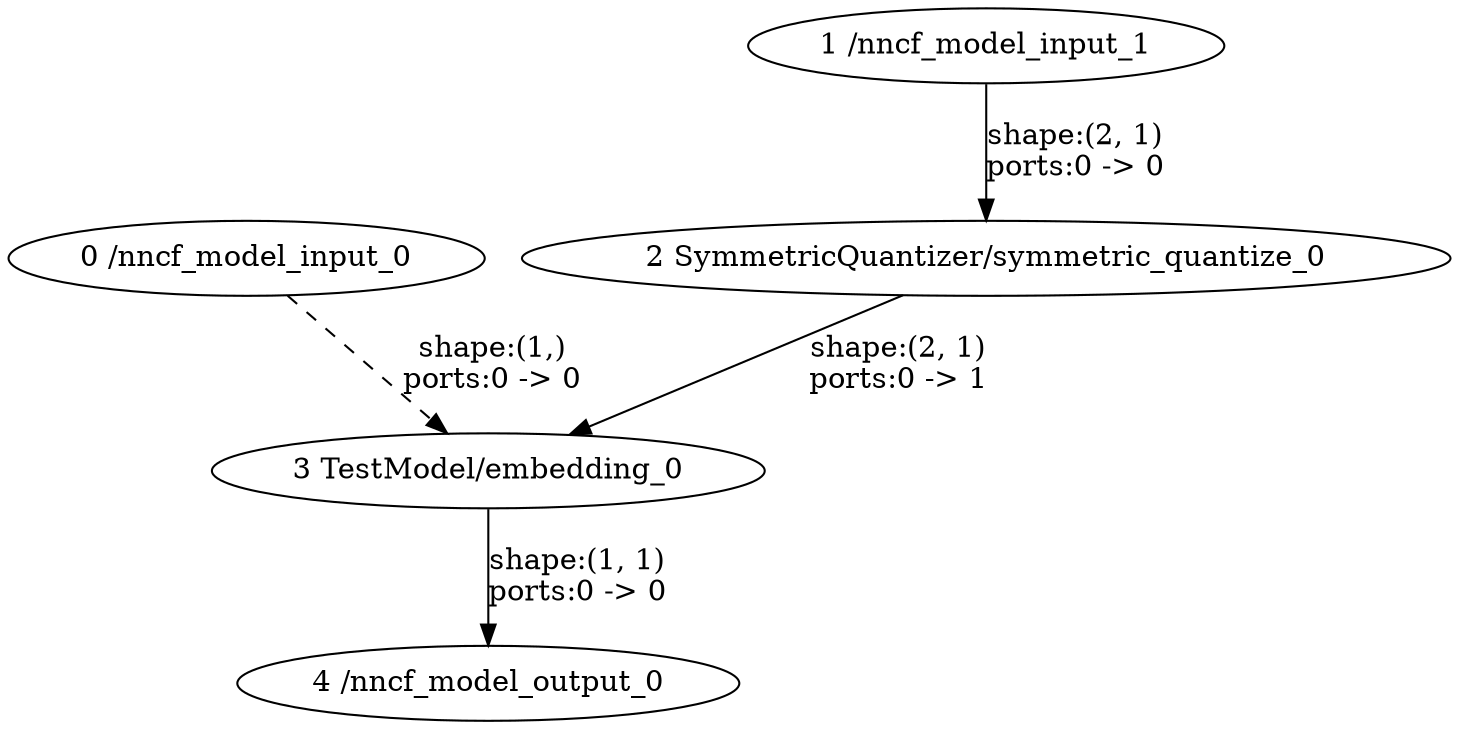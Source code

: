 strict digraph  {
"0 /nncf_model_input_0" [id=0, type=nncf_model_input];
"1 /nncf_model_input_1" [id=1, type=nncf_model_input];
"2 SymmetricQuantizer/symmetric_quantize_0" [id=2, type=symmetric_quantize];
"3 TestModel/embedding_0" [id=3, type=embedding];
"4 /nncf_model_output_0" [id=4, type=nncf_model_output];
"0 /nncf_model_input_0" -> "3 TestModel/embedding_0"  [label="shape:(1,)\nports:0 -> 0", style=dashed];
"1 /nncf_model_input_1" -> "2 SymmetricQuantizer/symmetric_quantize_0"  [label="shape:(2, 1)\nports:0 -> 0", style=solid];
"2 SymmetricQuantizer/symmetric_quantize_0" -> "3 TestModel/embedding_0"  [label="shape:(2, 1)\nports:0 -> 1", style=solid];
"3 TestModel/embedding_0" -> "4 /nncf_model_output_0"  [label="shape:(1, 1)\nports:0 -> 0", style=solid];
}
